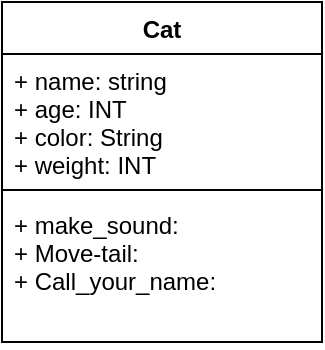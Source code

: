 <mxfile version="20.0.3" type="github" pages="2">
  <diagram id="C5RBs43oDa-KdzZeNtuy" name="Page-1">
    <mxGraphModel dx="882" dy="490" grid="1" gridSize="10" guides="1" tooltips="1" connect="1" arrows="1" fold="1" page="1" pageScale="1" pageWidth="827" pageHeight="1169" math="0" shadow="0">
      <root>
        <mxCell id="WIyWlLk6GJQsqaUBKTNV-0" />
        <mxCell id="WIyWlLk6GJQsqaUBKTNV-1" parent="WIyWlLk6GJQsqaUBKTNV-0" />
        <mxCell id="8fcwJM4ktUwS6kJRyAuU-2" value="Cat" style="swimlane;fontStyle=1;align=center;verticalAlign=top;childLayout=stackLayout;horizontal=1;startSize=26;horizontalStack=0;resizeParent=1;resizeParentMax=0;resizeLast=0;collapsible=1;marginBottom=0;" vertex="1" parent="WIyWlLk6GJQsqaUBKTNV-1">
          <mxGeometry x="240" y="110" width="160" height="170" as="geometry">
            <mxRectangle x="240" y="110" width="60" height="30" as="alternateBounds" />
          </mxGeometry>
        </mxCell>
        <mxCell id="8fcwJM4ktUwS6kJRyAuU-3" value="+ name: string&#xa;+ age: INT&#xa;+ color: String&#xa;+ weight: INT" style="text;strokeColor=none;fillColor=none;align=left;verticalAlign=top;spacingLeft=4;spacingRight=4;overflow=hidden;rotatable=0;points=[[0,0.5],[1,0.5]];portConstraint=eastwest;" vertex="1" parent="8fcwJM4ktUwS6kJRyAuU-2">
          <mxGeometry y="26" width="160" height="64" as="geometry" />
        </mxCell>
        <mxCell id="8fcwJM4ktUwS6kJRyAuU-4" value="" style="line;strokeWidth=1;fillColor=none;align=left;verticalAlign=middle;spacingTop=-1;spacingLeft=3;spacingRight=3;rotatable=0;labelPosition=right;points=[];portConstraint=eastwest;" vertex="1" parent="8fcwJM4ktUwS6kJRyAuU-2">
          <mxGeometry y="90" width="160" height="8" as="geometry" />
        </mxCell>
        <mxCell id="8fcwJM4ktUwS6kJRyAuU-5" value="+ make_sound: &#xa;+ Move-tail:&#xa;+ Call_your_name: &#xa;&#xa;" style="text;strokeColor=none;fillColor=none;align=left;verticalAlign=top;spacingLeft=4;spacingRight=4;overflow=hidden;rotatable=0;points=[[0,0.5],[1,0.5]];portConstraint=eastwest;" vertex="1" parent="8fcwJM4ktUwS6kJRyAuU-2">
          <mxGeometry y="98" width="160" height="72" as="geometry" />
        </mxCell>
      </root>
    </mxGraphModel>
  </diagram>
  <diagram id="-QH5X1mi1BWGP1cjs1AM" name="Page-2">
    <mxGraphModel dx="1102" dy="613" grid="1" gridSize="10" guides="1" tooltips="1" connect="1" arrows="1" fold="1" page="1" pageScale="1" pageWidth="850" pageHeight="1100" math="0" shadow="0">
      <root>
        <mxCell id="0" />
        <mxCell id="1" parent="0" />
        <mxCell id="eC4khO-tA8u0rXJiFNge-1" value="Person" style="swimlane;fontStyle=2;align=center;verticalAlign=top;childLayout=stackLayout;horizontal=1;startSize=26;horizontalStack=0;resizeParent=1;resizeLast=0;collapsible=1;marginBottom=0;rounded=0;shadow=0;strokeWidth=1;" vertex="1" parent="1">
          <mxGeometry x="120" y="20" width="160" height="138" as="geometry">
            <mxRectangle x="230" y="140" width="160" height="26" as="alternateBounds" />
          </mxGeometry>
        </mxCell>
        <mxCell id="eC4khO-tA8u0rXJiFNge-2" value="Name" style="text;align=left;verticalAlign=top;spacingLeft=4;spacingRight=4;overflow=hidden;rotatable=0;points=[[0,0.5],[1,0.5]];portConstraint=eastwest;" vertex="1" parent="eC4khO-tA8u0rXJiFNge-1">
          <mxGeometry y="26" width="160" height="26" as="geometry" />
        </mxCell>
        <mxCell id="eC4khO-tA8u0rXJiFNge-3" value="Phone Number" style="text;align=left;verticalAlign=top;spacingLeft=4;spacingRight=4;overflow=hidden;rotatable=0;points=[[0,0.5],[1,0.5]];portConstraint=eastwest;rounded=0;shadow=0;html=0;" vertex="1" parent="eC4khO-tA8u0rXJiFNge-1">
          <mxGeometry y="52" width="160" height="26" as="geometry" />
        </mxCell>
        <mxCell id="eC4khO-tA8u0rXJiFNge-4" value="Email Address" style="text;align=left;verticalAlign=top;spacingLeft=4;spacingRight=4;overflow=hidden;rotatable=0;points=[[0,0.5],[1,0.5]];portConstraint=eastwest;rounded=0;shadow=0;html=0;" vertex="1" parent="eC4khO-tA8u0rXJiFNge-1">
          <mxGeometry y="78" width="160" height="26" as="geometry" />
        </mxCell>
        <mxCell id="eC4khO-tA8u0rXJiFNge-5" value="" style="line;html=1;strokeWidth=1;align=left;verticalAlign=middle;spacingTop=-1;spacingLeft=3;spacingRight=3;rotatable=0;labelPosition=right;points=[];portConstraint=eastwest;" vertex="1" parent="eC4khO-tA8u0rXJiFNge-1">
          <mxGeometry y="104" width="160" height="8" as="geometry" />
        </mxCell>
        <mxCell id="eC4khO-tA8u0rXJiFNge-6" value="Purchase Parking Pass" style="text;align=left;verticalAlign=top;spacingLeft=4;spacingRight=4;overflow=hidden;rotatable=0;points=[[0,0.5],[1,0.5]];portConstraint=eastwest;" vertex="1" parent="eC4khO-tA8u0rXJiFNge-1">
          <mxGeometry y="112" width="160" height="26" as="geometry" />
        </mxCell>
        <mxCell id="eC4khO-tA8u0rXJiFNge-7" value="Student" style="swimlane;fontStyle=0;align=center;verticalAlign=top;childLayout=stackLayout;horizontal=1;startSize=26;horizontalStack=0;resizeParent=1;resizeLast=0;collapsible=1;marginBottom=0;rounded=0;shadow=0;strokeWidth=1;" vertex="1" parent="1">
          <mxGeometry x="20" y="260" width="160" height="138" as="geometry">
            <mxRectangle x="130" y="380" width="160" height="26" as="alternateBounds" />
          </mxGeometry>
        </mxCell>
        <mxCell id="eC4khO-tA8u0rXJiFNge-8" value="Student Number" style="text;align=left;verticalAlign=top;spacingLeft=4;spacingRight=4;overflow=hidden;rotatable=0;points=[[0,0.5],[1,0.5]];portConstraint=eastwest;" vertex="1" parent="eC4khO-tA8u0rXJiFNge-7">
          <mxGeometry y="26" width="160" height="26" as="geometry" />
        </mxCell>
        <mxCell id="eC4khO-tA8u0rXJiFNge-9" value="Average Mark" style="text;align=left;verticalAlign=top;spacingLeft=4;spacingRight=4;overflow=hidden;rotatable=0;points=[[0,0.5],[1,0.5]];portConstraint=eastwest;rounded=0;shadow=0;html=0;" vertex="1" parent="eC4khO-tA8u0rXJiFNge-7">
          <mxGeometry y="52" width="160" height="26" as="geometry" />
        </mxCell>
        <mxCell id="eC4khO-tA8u0rXJiFNge-10" value="" style="line;html=1;strokeWidth=1;align=left;verticalAlign=middle;spacingTop=-1;spacingLeft=3;spacingRight=3;rotatable=0;labelPosition=right;points=[];portConstraint=eastwest;" vertex="1" parent="eC4khO-tA8u0rXJiFNge-7">
          <mxGeometry y="78" width="160" height="8" as="geometry" />
        </mxCell>
        <mxCell id="eC4khO-tA8u0rXJiFNge-11" value="Is Eligible To Enroll" style="text;align=left;verticalAlign=top;spacingLeft=4;spacingRight=4;overflow=hidden;rotatable=0;points=[[0,0.5],[1,0.5]];portConstraint=eastwest;fontStyle=4" vertex="1" parent="eC4khO-tA8u0rXJiFNge-7">
          <mxGeometry y="86" width="160" height="26" as="geometry" />
        </mxCell>
        <mxCell id="eC4khO-tA8u0rXJiFNge-12" value="Get Seminars Taken" style="text;align=left;verticalAlign=top;spacingLeft=4;spacingRight=4;overflow=hidden;rotatable=0;points=[[0,0.5],[1,0.5]];portConstraint=eastwest;" vertex="1" parent="eC4khO-tA8u0rXJiFNge-7">
          <mxGeometry y="112" width="160" height="26" as="geometry" />
        </mxCell>
        <mxCell id="eC4khO-tA8u0rXJiFNge-13" value="" style="endArrow=block;endSize=10;endFill=0;shadow=0;strokeWidth=1;rounded=0;edgeStyle=elbowEdgeStyle;elbow=vertical;" edge="1" parent="1" source="eC4khO-tA8u0rXJiFNge-7" target="eC4khO-tA8u0rXJiFNge-1">
          <mxGeometry width="160" relative="1" as="geometry">
            <mxPoint x="100" y="103" as="sourcePoint" />
            <mxPoint x="100" y="103" as="targetPoint" />
          </mxGeometry>
        </mxCell>
        <mxCell id="eC4khO-tA8u0rXJiFNge-14" value="Professor" style="swimlane;fontStyle=0;align=center;verticalAlign=top;childLayout=stackLayout;horizontal=1;startSize=26;horizontalStack=0;resizeParent=1;resizeLast=0;collapsible=1;marginBottom=0;rounded=0;shadow=0;strokeWidth=1;" vertex="1" parent="1">
          <mxGeometry x="230" y="260" width="160" height="70" as="geometry">
            <mxRectangle x="340" y="380" width="170" height="26" as="alternateBounds" />
          </mxGeometry>
        </mxCell>
        <mxCell id="eC4khO-tA8u0rXJiFNge-15" value="Salary" style="text;align=left;verticalAlign=top;spacingLeft=4;spacingRight=4;overflow=hidden;rotatable=0;points=[[0,0.5],[1,0.5]];portConstraint=eastwest;" vertex="1" parent="eC4khO-tA8u0rXJiFNge-14">
          <mxGeometry y="26" width="160" height="26" as="geometry" />
        </mxCell>
        <mxCell id="eC4khO-tA8u0rXJiFNge-16" value="" style="line;html=1;strokeWidth=1;align=left;verticalAlign=middle;spacingTop=-1;spacingLeft=3;spacingRight=3;rotatable=0;labelPosition=right;points=[];portConstraint=eastwest;" vertex="1" parent="eC4khO-tA8u0rXJiFNge-14">
          <mxGeometry y="52" width="160" height="8" as="geometry" />
        </mxCell>
        <mxCell id="eC4khO-tA8u0rXJiFNge-17" value="" style="endArrow=block;endSize=10;endFill=0;shadow=0;strokeWidth=1;rounded=0;edgeStyle=elbowEdgeStyle;elbow=vertical;" edge="1" parent="1" source="eC4khO-tA8u0rXJiFNge-14" target="eC4khO-tA8u0rXJiFNge-1">
          <mxGeometry width="160" relative="1" as="geometry">
            <mxPoint x="110" y="273" as="sourcePoint" />
            <mxPoint x="210" y="171" as="targetPoint" />
          </mxGeometry>
        </mxCell>
        <mxCell id="eC4khO-tA8u0rXJiFNge-18" value="Address" style="swimlane;fontStyle=0;align=center;verticalAlign=top;childLayout=stackLayout;horizontal=1;startSize=26;horizontalStack=0;resizeParent=1;resizeLast=0;collapsible=1;marginBottom=0;rounded=0;shadow=0;strokeWidth=1;" vertex="1" parent="1">
          <mxGeometry x="408" y="20" width="160" height="216" as="geometry">
            <mxRectangle x="550" y="140" width="160" height="26" as="alternateBounds" />
          </mxGeometry>
        </mxCell>
        <mxCell id="eC4khO-tA8u0rXJiFNge-19" value="Street" style="text;align=left;verticalAlign=top;spacingLeft=4;spacingRight=4;overflow=hidden;rotatable=0;points=[[0,0.5],[1,0.5]];portConstraint=eastwest;" vertex="1" parent="eC4khO-tA8u0rXJiFNge-18">
          <mxGeometry y="26" width="160" height="26" as="geometry" />
        </mxCell>
        <mxCell id="eC4khO-tA8u0rXJiFNge-20" value="City" style="text;align=left;verticalAlign=top;spacingLeft=4;spacingRight=4;overflow=hidden;rotatable=0;points=[[0,0.5],[1,0.5]];portConstraint=eastwest;rounded=0;shadow=0;html=0;" vertex="1" parent="eC4khO-tA8u0rXJiFNge-18">
          <mxGeometry y="52" width="160" height="26" as="geometry" />
        </mxCell>
        <mxCell id="eC4khO-tA8u0rXJiFNge-21" value="State" style="text;align=left;verticalAlign=top;spacingLeft=4;spacingRight=4;overflow=hidden;rotatable=0;points=[[0,0.5],[1,0.5]];portConstraint=eastwest;rounded=0;shadow=0;html=0;" vertex="1" parent="eC4khO-tA8u0rXJiFNge-18">
          <mxGeometry y="78" width="160" height="26" as="geometry" />
        </mxCell>
        <mxCell id="eC4khO-tA8u0rXJiFNge-22" value="Postal Code" style="text;align=left;verticalAlign=top;spacingLeft=4;spacingRight=4;overflow=hidden;rotatable=0;points=[[0,0.5],[1,0.5]];portConstraint=eastwest;rounded=0;shadow=0;html=0;" vertex="1" parent="eC4khO-tA8u0rXJiFNge-18">
          <mxGeometry y="104" width="160" height="26" as="geometry" />
        </mxCell>
        <mxCell id="eC4khO-tA8u0rXJiFNge-23" value="Country" style="text;align=left;verticalAlign=top;spacingLeft=4;spacingRight=4;overflow=hidden;rotatable=0;points=[[0,0.5],[1,0.5]];portConstraint=eastwest;rounded=0;shadow=0;html=0;" vertex="1" parent="eC4khO-tA8u0rXJiFNge-18">
          <mxGeometry y="130" width="160" height="26" as="geometry" />
        </mxCell>
        <mxCell id="eC4khO-tA8u0rXJiFNge-24" value="" style="line;html=1;strokeWidth=1;align=left;verticalAlign=middle;spacingTop=-1;spacingLeft=3;spacingRight=3;rotatable=0;labelPosition=right;points=[];portConstraint=eastwest;" vertex="1" parent="eC4khO-tA8u0rXJiFNge-18">
          <mxGeometry y="156" width="160" height="8" as="geometry" />
        </mxCell>
        <mxCell id="eC4khO-tA8u0rXJiFNge-25" value="Validate" style="text;align=left;verticalAlign=top;spacingLeft=4;spacingRight=4;overflow=hidden;rotatable=0;points=[[0,0.5],[1,0.5]];portConstraint=eastwest;" vertex="1" parent="eC4khO-tA8u0rXJiFNge-18">
          <mxGeometry y="164" width="160" height="26" as="geometry" />
        </mxCell>
        <mxCell id="eC4khO-tA8u0rXJiFNge-26" value="Output As Label" style="text;align=left;verticalAlign=top;spacingLeft=4;spacingRight=4;overflow=hidden;rotatable=0;points=[[0,0.5],[1,0.5]];portConstraint=eastwest;" vertex="1" parent="eC4khO-tA8u0rXJiFNge-18">
          <mxGeometry y="190" width="160" height="26" as="geometry" />
        </mxCell>
        <mxCell id="eC4khO-tA8u0rXJiFNge-27" value="" style="endArrow=open;shadow=0;strokeWidth=1;rounded=0;endFill=1;edgeStyle=elbowEdgeStyle;elbow=vertical;" edge="1" parent="1" source="eC4khO-tA8u0rXJiFNge-1" target="eC4khO-tA8u0rXJiFNge-18">
          <mxGeometry x="0.5" y="41" relative="1" as="geometry">
            <mxPoint x="280" y="92" as="sourcePoint" />
            <mxPoint x="440" y="92" as="targetPoint" />
            <mxPoint x="-40" y="32" as="offset" />
          </mxGeometry>
        </mxCell>
        <mxCell id="eC4khO-tA8u0rXJiFNge-28" value="0..1" style="resizable=0;align=left;verticalAlign=bottom;labelBackgroundColor=none;fontSize=12;" connectable="0" vertex="1" parent="eC4khO-tA8u0rXJiFNge-27">
          <mxGeometry x="-1" relative="1" as="geometry">
            <mxPoint y="4" as="offset" />
          </mxGeometry>
        </mxCell>
        <mxCell id="eC4khO-tA8u0rXJiFNge-29" value="1" style="resizable=0;align=right;verticalAlign=bottom;labelBackgroundColor=none;fontSize=12;" connectable="0" vertex="1" parent="eC4khO-tA8u0rXJiFNge-27">
          <mxGeometry x="1" relative="1" as="geometry">
            <mxPoint x="-7" y="4" as="offset" />
          </mxGeometry>
        </mxCell>
        <mxCell id="eC4khO-tA8u0rXJiFNge-30" value="lives at" style="text;html=1;resizable=0;points=[];;align=center;verticalAlign=middle;labelBackgroundColor=none;rounded=0;shadow=0;strokeWidth=1;fontSize=12;" vertex="1" connectable="0" parent="eC4khO-tA8u0rXJiFNge-27">
          <mxGeometry x="0.5" y="49" relative="1" as="geometry">
            <mxPoint x="-38" y="40" as="offset" />
          </mxGeometry>
        </mxCell>
      </root>
    </mxGraphModel>
  </diagram>
</mxfile>
